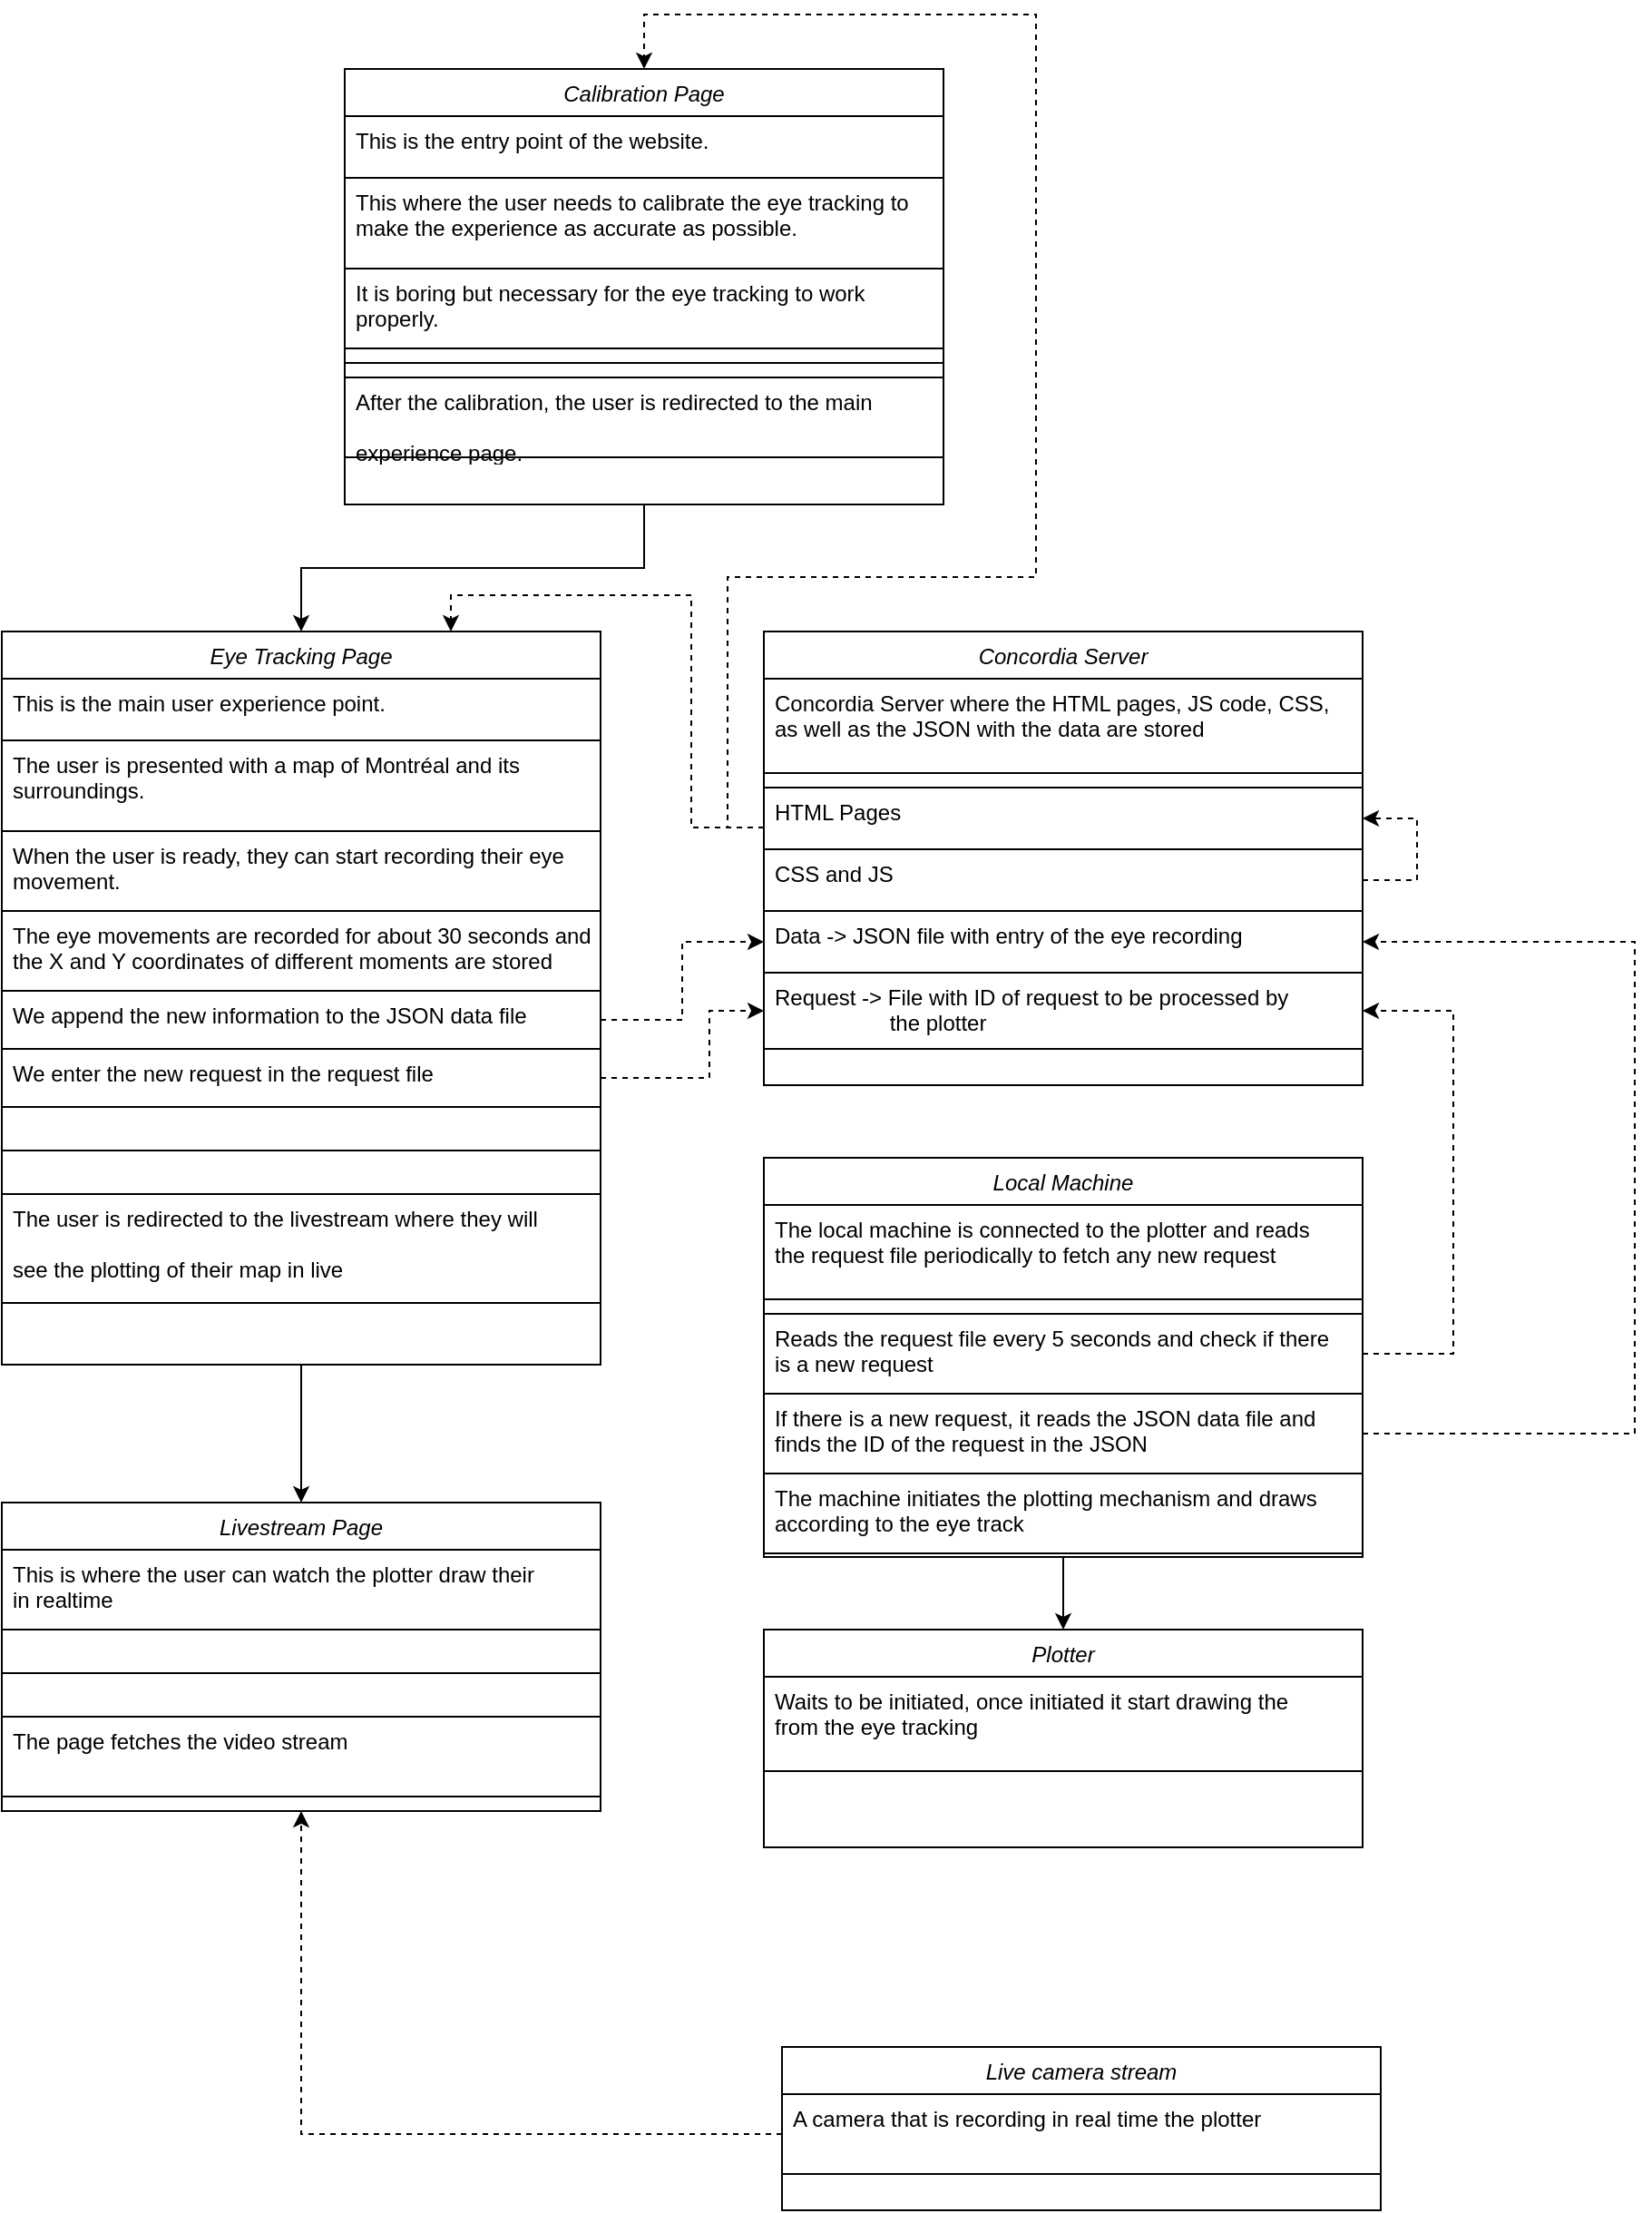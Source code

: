 <mxfile version="20.5.3" type="device"><diagram id="C5RBs43oDa-KdzZeNtuy" name="Page-1"><mxGraphModel dx="1426" dy="956" grid="1" gridSize="10" guides="1" tooltips="1" connect="1" arrows="1" fold="1" page="1" pageScale="1" pageWidth="827" pageHeight="1169" math="0" shadow="0"><root><mxCell id="WIyWlLk6GJQsqaUBKTNV-0"/><mxCell id="WIyWlLk6GJQsqaUBKTNV-1" parent="WIyWlLk6GJQsqaUBKTNV-0"/><mxCell id="KQsMFf5M22b21xlR21ni-10" style="edgeStyle=orthogonalEdgeStyle;rounded=0;orthogonalLoop=1;jettySize=auto;html=1;exitX=0.5;exitY=1;exitDx=0;exitDy=0;entryX=0.5;entryY=0;entryDx=0;entryDy=0;" edge="1" parent="WIyWlLk6GJQsqaUBKTNV-1" source="zkfFHV4jXpPFQw0GAbJ--0" target="KQsMFf5M22b21xlR21ni-4"><mxGeometry relative="1" as="geometry"/></mxCell><mxCell id="zkfFHV4jXpPFQw0GAbJ--0" value="Calibration Page" style="swimlane;fontStyle=2;align=center;verticalAlign=top;childLayout=stackLayout;horizontal=1;startSize=26;horizontalStack=0;resizeParent=1;resizeLast=0;collapsible=1;marginBottom=0;rounded=0;shadow=0;strokeWidth=1;" parent="WIyWlLk6GJQsqaUBKTNV-1" vertex="1"><mxGeometry x="249" y="40" width="330" height="240" as="geometry"><mxRectangle x="230" y="140" width="160" height="26" as="alternateBounds"/></mxGeometry></mxCell><mxCell id="zkfFHV4jXpPFQw0GAbJ--2" value="This is the entry point of the website." style="text;align=left;verticalAlign=top;spacingLeft=4;spacingRight=4;overflow=hidden;rotatable=0;points=[[0,0.5],[1,0.5]];portConstraint=eastwest;rounded=0;shadow=0;html=0;strokeColor=default;" parent="zkfFHV4jXpPFQw0GAbJ--0" vertex="1"><mxGeometry y="26" width="330" height="34" as="geometry"/></mxCell><mxCell id="zkfFHV4jXpPFQw0GAbJ--1" value="This where the user needs to calibrate the eye tracking to&#xA;make the experience as accurate as possible.&#xA;" style="text;align=left;verticalAlign=top;spacingLeft=4;spacingRight=4;overflow=hidden;rotatable=0;points=[[0,0.5],[1,0.5]];portConstraint=eastwest;strokeColor=default;" parent="zkfFHV4jXpPFQw0GAbJ--0" vertex="1"><mxGeometry y="60" width="330" height="50" as="geometry"/></mxCell><mxCell id="zkfFHV4jXpPFQw0GAbJ--3" value="It is boring but necessary for the eye tracking to work&#xA;properly.&#xA;&#xA;" style="text;align=left;verticalAlign=top;spacingLeft=4;spacingRight=4;overflow=hidden;rotatable=0;points=[[0,0.5],[1,0.5]];portConstraint=eastwest;rounded=0;shadow=0;html=0;strokeColor=default;" parent="zkfFHV4jXpPFQw0GAbJ--0" vertex="1"><mxGeometry y="110" width="330" height="44" as="geometry"/></mxCell><mxCell id="zkfFHV4jXpPFQw0GAbJ--4" value="" style="line;html=1;strokeWidth=1;align=left;verticalAlign=middle;spacingTop=-1;spacingLeft=3;spacingRight=3;rotatable=0;labelPosition=right;points=[];portConstraint=eastwest;" parent="zkfFHV4jXpPFQw0GAbJ--0" vertex="1"><mxGeometry y="154" width="330" height="16" as="geometry"/></mxCell><mxCell id="KQsMFf5M22b21xlR21ni-3" value="After the calibration, the user is redirected to the main &#xA;&#xA;experience page.&#xA;" style="text;align=left;verticalAlign=top;spacingLeft=4;spacingRight=4;overflow=hidden;rotatable=0;points=[[0,0.5],[1,0.5]];portConstraint=eastwest;rounded=0;shadow=0;html=0;strokeColor=default;" vertex="1" parent="zkfFHV4jXpPFQw0GAbJ--0"><mxGeometry y="170" width="330" height="44" as="geometry"/></mxCell><mxCell id="KQsMFf5M22b21xlR21ni-48" style="edgeStyle=orthogonalEdgeStyle;rounded=0;orthogonalLoop=1;jettySize=auto;html=1;exitX=0.5;exitY=1;exitDx=0;exitDy=0;entryX=0.5;entryY=0;entryDx=0;entryDy=0;" edge="1" parent="WIyWlLk6GJQsqaUBKTNV-1" source="KQsMFf5M22b21xlR21ni-4" target="KQsMFf5M22b21xlR21ni-39"><mxGeometry relative="1" as="geometry"/></mxCell><mxCell id="KQsMFf5M22b21xlR21ni-4" value="Eye Tracking Page" style="swimlane;fontStyle=2;align=center;verticalAlign=top;childLayout=stackLayout;horizontal=1;startSize=26;horizontalStack=0;resizeParent=1;resizeLast=0;collapsible=1;marginBottom=0;rounded=0;shadow=0;strokeWidth=1;" vertex="1" parent="WIyWlLk6GJQsqaUBKTNV-1"><mxGeometry x="60" y="350" width="330" height="404" as="geometry"><mxRectangle x="230" y="140" width="160" height="26" as="alternateBounds"/></mxGeometry></mxCell><mxCell id="KQsMFf5M22b21xlR21ni-5" value="This is the main user experience point." style="text;align=left;verticalAlign=top;spacingLeft=4;spacingRight=4;overflow=hidden;rotatable=0;points=[[0,0.5],[1,0.5]];portConstraint=eastwest;rounded=0;shadow=0;html=0;strokeColor=default;" vertex="1" parent="KQsMFf5M22b21xlR21ni-4"><mxGeometry y="26" width="330" height="34" as="geometry"/></mxCell><mxCell id="KQsMFf5M22b21xlR21ni-6" value="The user is presented with a map of Montréal and its&#xA;surroundings.&#xA;" style="text;align=left;verticalAlign=top;spacingLeft=4;spacingRight=4;overflow=hidden;rotatable=0;points=[[0,0.5],[1,0.5]];portConstraint=eastwest;strokeColor=default;" vertex="1" parent="KQsMFf5M22b21xlR21ni-4"><mxGeometry y="60" width="330" height="50" as="geometry"/></mxCell><mxCell id="KQsMFf5M22b21xlR21ni-7" value="When the user is ready, they can start recording their eye&#xA;movement.&#xA;" style="text;align=left;verticalAlign=top;spacingLeft=4;spacingRight=4;overflow=hidden;rotatable=0;points=[[0,0.5],[1,0.5]];portConstraint=eastwest;rounded=0;shadow=0;html=0;strokeColor=default;" vertex="1" parent="KQsMFf5M22b21xlR21ni-4"><mxGeometry y="110" width="330" height="44" as="geometry"/></mxCell><mxCell id="KQsMFf5M22b21xlR21ni-9" value="The eye movements are recorded for about 30 seconds and&#xA;the X and Y coordinates of different moments are stored" style="text;align=left;verticalAlign=top;spacingLeft=4;spacingRight=4;overflow=hidden;rotatable=0;points=[[0,0.5],[1,0.5]];portConstraint=eastwest;rounded=0;shadow=0;html=0;strokeColor=default;" vertex="1" parent="KQsMFf5M22b21xlR21ni-4"><mxGeometry y="154" width="330" height="44" as="geometry"/></mxCell><mxCell id="KQsMFf5M22b21xlR21ni-27" value="We append the new information to the JSON data file" style="text;align=left;verticalAlign=top;spacingLeft=4;spacingRight=4;overflow=hidden;rotatable=0;points=[[0,0.5],[1,0.5]];portConstraint=eastwest;rounded=0;shadow=0;html=0;strokeColor=default;" vertex="1" parent="KQsMFf5M22b21xlR21ni-4"><mxGeometry y="198" width="330" height="32" as="geometry"/></mxCell><mxCell id="KQsMFf5M22b21xlR21ni-36" value="We enter the new request in the request file" style="text;align=left;verticalAlign=top;spacingLeft=4;spacingRight=4;overflow=hidden;rotatable=0;points=[[0,0.5],[1,0.5]];portConstraint=eastwest;rounded=0;shadow=0;html=0;strokeColor=default;" vertex="1" parent="KQsMFf5M22b21xlR21ni-4"><mxGeometry y="230" width="330" height="32" as="geometry"/></mxCell><mxCell id="KQsMFf5M22b21xlR21ni-8" value="" style="line;html=1;strokeWidth=1;align=left;verticalAlign=middle;spacingTop=-1;spacingLeft=3;spacingRight=3;rotatable=0;labelPosition=right;points=[];portConstraint=eastwest;" vertex="1" parent="KQsMFf5M22b21xlR21ni-4"><mxGeometry y="262" width="330" height="48" as="geometry"/></mxCell><mxCell id="KQsMFf5M22b21xlR21ni-38" value="The user is redirected to the livestream where they will &#xA;&#xA;see the plotting of their map in live&#xA;" style="text;align=left;verticalAlign=top;spacingLeft=4;spacingRight=4;overflow=hidden;rotatable=0;points=[[0,0.5],[1,0.5]];portConstraint=eastwest;rounded=0;shadow=0;html=0;strokeColor=default;" vertex="1" parent="KQsMFf5M22b21xlR21ni-4"><mxGeometry y="310" width="330" height="60" as="geometry"/></mxCell><mxCell id="KQsMFf5M22b21xlR21ni-11" value="Concordia Server" style="swimlane;fontStyle=2;align=center;verticalAlign=top;childLayout=stackLayout;horizontal=1;startSize=26;horizontalStack=0;resizeParent=1;resizeLast=0;collapsible=1;marginBottom=0;rounded=0;shadow=0;strokeWidth=1;" vertex="1" parent="WIyWlLk6GJQsqaUBKTNV-1"><mxGeometry x="480" y="350" width="330" height="250" as="geometry"><mxRectangle x="230" y="140" width="160" height="26" as="alternateBounds"/></mxGeometry></mxCell><mxCell id="KQsMFf5M22b21xlR21ni-14" value="Concordia Server where the HTML pages, JS code, CSS,&#xA;as well as the JSON with the data are stored&#xA;" style="text;align=left;verticalAlign=top;spacingLeft=4;spacingRight=4;overflow=hidden;rotatable=0;points=[[0,0.5],[1,0.5]];portConstraint=eastwest;rounded=0;shadow=0;html=0;" vertex="1" parent="KQsMFf5M22b21xlR21ni-11"><mxGeometry y="26" width="330" height="44" as="geometry"/></mxCell><mxCell id="KQsMFf5M22b21xlR21ni-16" value="" style="line;html=1;strokeWidth=1;align=left;verticalAlign=middle;spacingTop=-1;spacingLeft=3;spacingRight=3;rotatable=0;labelPosition=right;points=[];portConstraint=eastwest;" vertex="1" parent="KQsMFf5M22b21xlR21ni-11"><mxGeometry y="70" width="330" height="16" as="geometry"/></mxCell><mxCell id="KQsMFf5M22b21xlR21ni-17" value="HTML Pages" style="text;align=left;verticalAlign=top;spacingLeft=4;spacingRight=4;overflow=hidden;rotatable=0;points=[[0,0.5],[1,0.5]];portConstraint=eastwest;rounded=0;shadow=0;html=0;strokeColor=default;" vertex="1" parent="KQsMFf5M22b21xlR21ni-11"><mxGeometry y="86" width="330" height="34" as="geometry"/></mxCell><mxCell id="KQsMFf5M22b21xlR21ni-24" style="edgeStyle=orthogonalEdgeStyle;rounded=0;orthogonalLoop=1;jettySize=auto;html=1;entryX=1;entryY=0.5;entryDx=0;entryDy=0;dashed=1;" edge="1" parent="KQsMFf5M22b21xlR21ni-11" source="KQsMFf5M22b21xlR21ni-23" target="KQsMFf5M22b21xlR21ni-17"><mxGeometry relative="1" as="geometry"><Array as="points"><mxPoint x="360" y="137"/><mxPoint x="360" y="103"/></Array></mxGeometry></mxCell><mxCell id="KQsMFf5M22b21xlR21ni-23" value="CSS and JS" style="text;align=left;verticalAlign=top;spacingLeft=4;spacingRight=4;overflow=hidden;rotatable=0;points=[[0,0.5],[1,0.5]];portConstraint=eastwest;rounded=0;shadow=0;html=0;strokeColor=default;" vertex="1" parent="KQsMFf5M22b21xlR21ni-11"><mxGeometry y="120" width="330" height="34" as="geometry"/></mxCell><mxCell id="KQsMFf5M22b21xlR21ni-25" value="Data -&gt; JSON file with entry of the eye recording" style="text;align=left;verticalAlign=top;spacingLeft=4;spacingRight=4;overflow=hidden;rotatable=0;points=[[0,0.5],[1,0.5]];portConstraint=eastwest;rounded=0;shadow=0;html=0;strokeColor=default;" vertex="1" parent="KQsMFf5M22b21xlR21ni-11"><mxGeometry y="154" width="330" height="34" as="geometry"/></mxCell><mxCell id="KQsMFf5M22b21xlR21ni-26" value="Request -&gt; File with ID of request to be processed by&#xA;                   the plotter&#xA;" style="text;align=left;verticalAlign=top;spacingLeft=4;spacingRight=4;overflow=hidden;rotatable=0;points=[[0,0.5],[1,0.5]];portConstraint=eastwest;rounded=0;shadow=0;html=0;strokeColor=default;" vertex="1" parent="KQsMFf5M22b21xlR21ni-11"><mxGeometry y="188" width="330" height="42" as="geometry"/></mxCell><mxCell id="KQsMFf5M22b21xlR21ni-21" style="edgeStyle=orthogonalEdgeStyle;rounded=0;orthogonalLoop=1;jettySize=auto;html=1;dashed=1;entryX=0.5;entryY=0;entryDx=0;entryDy=0;" edge="1" parent="WIyWlLk6GJQsqaUBKTNV-1" source="KQsMFf5M22b21xlR21ni-17" target="zkfFHV4jXpPFQw0GAbJ--0"><mxGeometry relative="1" as="geometry"><Array as="points"><mxPoint x="460" y="458"/><mxPoint x="460" y="320"/><mxPoint x="630" y="320"/><mxPoint x="630" y="10"/><mxPoint x="414" y="10"/></Array></mxGeometry></mxCell><mxCell id="KQsMFf5M22b21xlR21ni-22" style="edgeStyle=orthogonalEdgeStyle;rounded=0;orthogonalLoop=1;jettySize=auto;html=1;dashed=1;entryX=0.75;entryY=0;entryDx=0;entryDy=0;" edge="1" parent="WIyWlLk6GJQsqaUBKTNV-1" source="KQsMFf5M22b21xlR21ni-17" target="KQsMFf5M22b21xlR21ni-4"><mxGeometry relative="1" as="geometry"><mxPoint x="270" y="340" as="targetPoint"/><Array as="points"><mxPoint x="440" y="458"/><mxPoint x="440" y="330"/><mxPoint x="308" y="330"/></Array></mxGeometry></mxCell><mxCell id="KQsMFf5M22b21xlR21ni-28" style="edgeStyle=orthogonalEdgeStyle;rounded=0;orthogonalLoop=1;jettySize=auto;html=1;entryX=0;entryY=0.5;entryDx=0;entryDy=0;dashed=1;" edge="1" parent="WIyWlLk6GJQsqaUBKTNV-1" source="KQsMFf5M22b21xlR21ni-27" target="KQsMFf5M22b21xlR21ni-25"><mxGeometry relative="1" as="geometry"/></mxCell><mxCell id="KQsMFf5M22b21xlR21ni-37" style="edgeStyle=orthogonalEdgeStyle;rounded=0;orthogonalLoop=1;jettySize=auto;html=1;entryX=0;entryY=0.5;entryDx=0;entryDy=0;dashed=1;" edge="1" parent="WIyWlLk6GJQsqaUBKTNV-1" source="KQsMFf5M22b21xlR21ni-36" target="KQsMFf5M22b21xlR21ni-26"><mxGeometry relative="1" as="geometry"><Array as="points"><mxPoint x="450" y="596"/><mxPoint x="450" y="559"/></Array></mxGeometry></mxCell><mxCell id="KQsMFf5M22b21xlR21ni-39" value="Livestream Page" style="swimlane;fontStyle=2;align=center;verticalAlign=top;childLayout=stackLayout;horizontal=1;startSize=26;horizontalStack=0;resizeParent=1;resizeLast=0;collapsible=1;marginBottom=0;rounded=0;shadow=0;strokeWidth=1;" vertex="1" parent="WIyWlLk6GJQsqaUBKTNV-1"><mxGeometry x="60" y="830" width="330" height="170" as="geometry"><mxRectangle x="230" y="140" width="160" height="26" as="alternateBounds"/></mxGeometry></mxCell><mxCell id="KQsMFf5M22b21xlR21ni-40" value="This is where the user can watch the plotter draw their&#xA;in realtime&#xA;" style="text;align=left;verticalAlign=top;spacingLeft=4;spacingRight=4;overflow=hidden;rotatable=0;points=[[0,0.5],[1,0.5]];portConstraint=eastwest;rounded=0;shadow=0;html=0;strokeColor=default;" vertex="1" parent="KQsMFf5M22b21xlR21ni-39"><mxGeometry y="26" width="330" height="44" as="geometry"/></mxCell><mxCell id="KQsMFf5M22b21xlR21ni-46" value="" style="line;html=1;strokeWidth=1;align=left;verticalAlign=middle;spacingTop=-1;spacingLeft=3;spacingRight=3;rotatable=0;labelPosition=right;points=[];portConstraint=eastwest;" vertex="1" parent="KQsMFf5M22b21xlR21ni-39"><mxGeometry y="70" width="330" height="48" as="geometry"/></mxCell><mxCell id="KQsMFf5M22b21xlR21ni-49" value="The page fetches the video stream" style="text;align=left;verticalAlign=top;spacingLeft=4;spacingRight=4;overflow=hidden;rotatable=0;points=[[0,0.5],[1,0.5]];portConstraint=eastwest;rounded=0;shadow=0;html=0;strokeColor=default;" vertex="1" parent="KQsMFf5M22b21xlR21ni-39"><mxGeometry y="118" width="330" height="44" as="geometry"/></mxCell><mxCell id="KQsMFf5M22b21xlR21ni-50" value="Live camera stream" style="swimlane;fontStyle=2;align=center;verticalAlign=top;childLayout=stackLayout;horizontal=1;startSize=26;horizontalStack=0;resizeParent=1;resizeLast=0;collapsible=1;marginBottom=0;rounded=0;shadow=0;strokeWidth=1;" vertex="1" parent="WIyWlLk6GJQsqaUBKTNV-1"><mxGeometry x="490" y="1130" width="330" height="90" as="geometry"><mxRectangle x="230" y="140" width="160" height="26" as="alternateBounds"/></mxGeometry></mxCell><mxCell id="KQsMFf5M22b21xlR21ni-51" value="A camera that is recording in real time the plotter" style="text;align=left;verticalAlign=top;spacingLeft=4;spacingRight=4;overflow=hidden;rotatable=0;points=[[0,0.5],[1,0.5]];portConstraint=eastwest;rounded=0;shadow=0;html=0;strokeColor=default;" vertex="1" parent="KQsMFf5M22b21xlR21ni-50"><mxGeometry y="26" width="330" height="44" as="geometry"/></mxCell><mxCell id="KQsMFf5M22b21xlR21ni-55" style="edgeStyle=orthogonalEdgeStyle;rounded=0;orthogonalLoop=1;jettySize=auto;html=1;exitX=0;exitY=0.5;exitDx=0;exitDy=0;entryX=0.5;entryY=1;entryDx=0;entryDy=0;dashed=1;" edge="1" parent="WIyWlLk6GJQsqaUBKTNV-1" source="KQsMFf5M22b21xlR21ni-51" target="KQsMFf5M22b21xlR21ni-39"><mxGeometry relative="1" as="geometry"/></mxCell><mxCell id="KQsMFf5M22b21xlR21ni-74" style="edgeStyle=orthogonalEdgeStyle;rounded=0;orthogonalLoop=1;jettySize=auto;html=1;entryX=0.5;entryY=0;entryDx=0;entryDy=0;" edge="1" parent="WIyWlLk6GJQsqaUBKTNV-1" source="KQsMFf5M22b21xlR21ni-56" target="KQsMFf5M22b21xlR21ni-68"><mxGeometry relative="1" as="geometry"/></mxCell><mxCell id="KQsMFf5M22b21xlR21ni-56" value="Local Machine" style="swimlane;fontStyle=2;align=center;verticalAlign=top;childLayout=stackLayout;horizontal=1;startSize=26;horizontalStack=0;resizeParent=1;resizeLast=0;collapsible=1;marginBottom=0;rounded=0;shadow=0;strokeWidth=1;" vertex="1" parent="WIyWlLk6GJQsqaUBKTNV-1"><mxGeometry x="480" y="640" width="330" height="220" as="geometry"><mxRectangle x="230" y="140" width="160" height="26" as="alternateBounds"/></mxGeometry></mxCell><mxCell id="KQsMFf5M22b21xlR21ni-57" value="The local machine is connected to the plotter and reads&#xA;the request file periodically to fetch any new request&#xA;" style="text;align=left;verticalAlign=top;spacingLeft=4;spacingRight=4;overflow=hidden;rotatable=0;points=[[0,0.5],[1,0.5]];portConstraint=eastwest;rounded=0;shadow=0;html=0;" vertex="1" parent="KQsMFf5M22b21xlR21ni-56"><mxGeometry y="26" width="330" height="44" as="geometry"/></mxCell><mxCell id="KQsMFf5M22b21xlR21ni-58" value="" style="line;html=1;strokeWidth=1;align=left;verticalAlign=middle;spacingTop=-1;spacingLeft=3;spacingRight=3;rotatable=0;labelPosition=right;points=[];portConstraint=eastwest;" vertex="1" parent="KQsMFf5M22b21xlR21ni-56"><mxGeometry y="70" width="330" height="16" as="geometry"/></mxCell><mxCell id="KQsMFf5M22b21xlR21ni-59" value="Reads the request file every 5 seconds and check if there &#xA;is a new request&#xA;" style="text;align=left;verticalAlign=top;spacingLeft=4;spacingRight=4;overflow=hidden;rotatable=0;points=[[0,0.5],[1,0.5]];portConstraint=eastwest;rounded=0;shadow=0;html=0;strokeColor=default;" vertex="1" parent="KQsMFf5M22b21xlR21ni-56"><mxGeometry y="86" width="330" height="44" as="geometry"/></mxCell><mxCell id="KQsMFf5M22b21xlR21ni-65" value="If there is a new request, it reads the JSON data file and &#xA;finds the ID of the request in the JSON&#xA;" style="text;align=left;verticalAlign=top;spacingLeft=4;spacingRight=4;overflow=hidden;rotatable=0;points=[[0,0.5],[1,0.5]];portConstraint=eastwest;rounded=0;shadow=0;html=0;strokeColor=default;" vertex="1" parent="KQsMFf5M22b21xlR21ni-56"><mxGeometry y="130" width="330" height="44" as="geometry"/></mxCell><mxCell id="KQsMFf5M22b21xlR21ni-67" value="The machine initiates the plotting mechanism and draws&#xA;according to the eye track&#xA;" style="text;align=left;verticalAlign=top;spacingLeft=4;spacingRight=4;overflow=hidden;rotatable=0;points=[[0,0.5],[1,0.5]];portConstraint=eastwest;rounded=0;shadow=0;html=0;strokeColor=default;" vertex="1" parent="KQsMFf5M22b21xlR21ni-56"><mxGeometry y="174" width="330" height="44" as="geometry"/></mxCell><mxCell id="KQsMFf5M22b21xlR21ni-64" style="edgeStyle=orthogonalEdgeStyle;rounded=0;orthogonalLoop=1;jettySize=auto;html=1;entryX=1;entryY=0.5;entryDx=0;entryDy=0;dashed=1;" edge="1" parent="WIyWlLk6GJQsqaUBKTNV-1" source="KQsMFf5M22b21xlR21ni-59" target="KQsMFf5M22b21xlR21ni-26"><mxGeometry relative="1" as="geometry"><Array as="points"><mxPoint x="860" y="748"/><mxPoint x="860" y="559"/></Array></mxGeometry></mxCell><mxCell id="KQsMFf5M22b21xlR21ni-66" style="edgeStyle=orthogonalEdgeStyle;rounded=0;orthogonalLoop=1;jettySize=auto;html=1;entryX=1;entryY=0.5;entryDx=0;entryDy=0;dashed=1;" edge="1" parent="WIyWlLk6GJQsqaUBKTNV-1" source="KQsMFf5M22b21xlR21ni-65" target="KQsMFf5M22b21xlR21ni-25"><mxGeometry relative="1" as="geometry"><Array as="points"><mxPoint x="960" y="792"/><mxPoint x="960" y="521"/></Array></mxGeometry></mxCell><mxCell id="KQsMFf5M22b21xlR21ni-68" value="Plotter" style="swimlane;fontStyle=2;align=center;verticalAlign=top;childLayout=stackLayout;horizontal=1;startSize=26;horizontalStack=0;resizeParent=1;resizeLast=0;collapsible=1;marginBottom=0;rounded=0;shadow=0;strokeWidth=1;" vertex="1" parent="WIyWlLk6GJQsqaUBKTNV-1"><mxGeometry x="480" y="900" width="330" height="120" as="geometry"><mxRectangle x="230" y="140" width="160" height="26" as="alternateBounds"/></mxGeometry></mxCell><mxCell id="KQsMFf5M22b21xlR21ni-69" value="Waits to be initiated, once initiated it start drawing the&#xA;from the eye tracking&#xA;" style="text;align=left;verticalAlign=top;spacingLeft=4;spacingRight=4;overflow=hidden;rotatable=0;points=[[0,0.5],[1,0.5]];portConstraint=eastwest;rounded=0;shadow=0;html=0;" vertex="1" parent="KQsMFf5M22b21xlR21ni-68"><mxGeometry y="26" width="330" height="44" as="geometry"/></mxCell><mxCell id="KQsMFf5M22b21xlR21ni-70" value="" style="line;html=1;strokeWidth=1;align=left;verticalAlign=middle;spacingTop=-1;spacingLeft=3;spacingRight=3;rotatable=0;labelPosition=right;points=[];portConstraint=eastwest;" vertex="1" parent="KQsMFf5M22b21xlR21ni-68"><mxGeometry y="70" width="330" height="16" as="geometry"/></mxCell></root></mxGraphModel></diagram></mxfile>